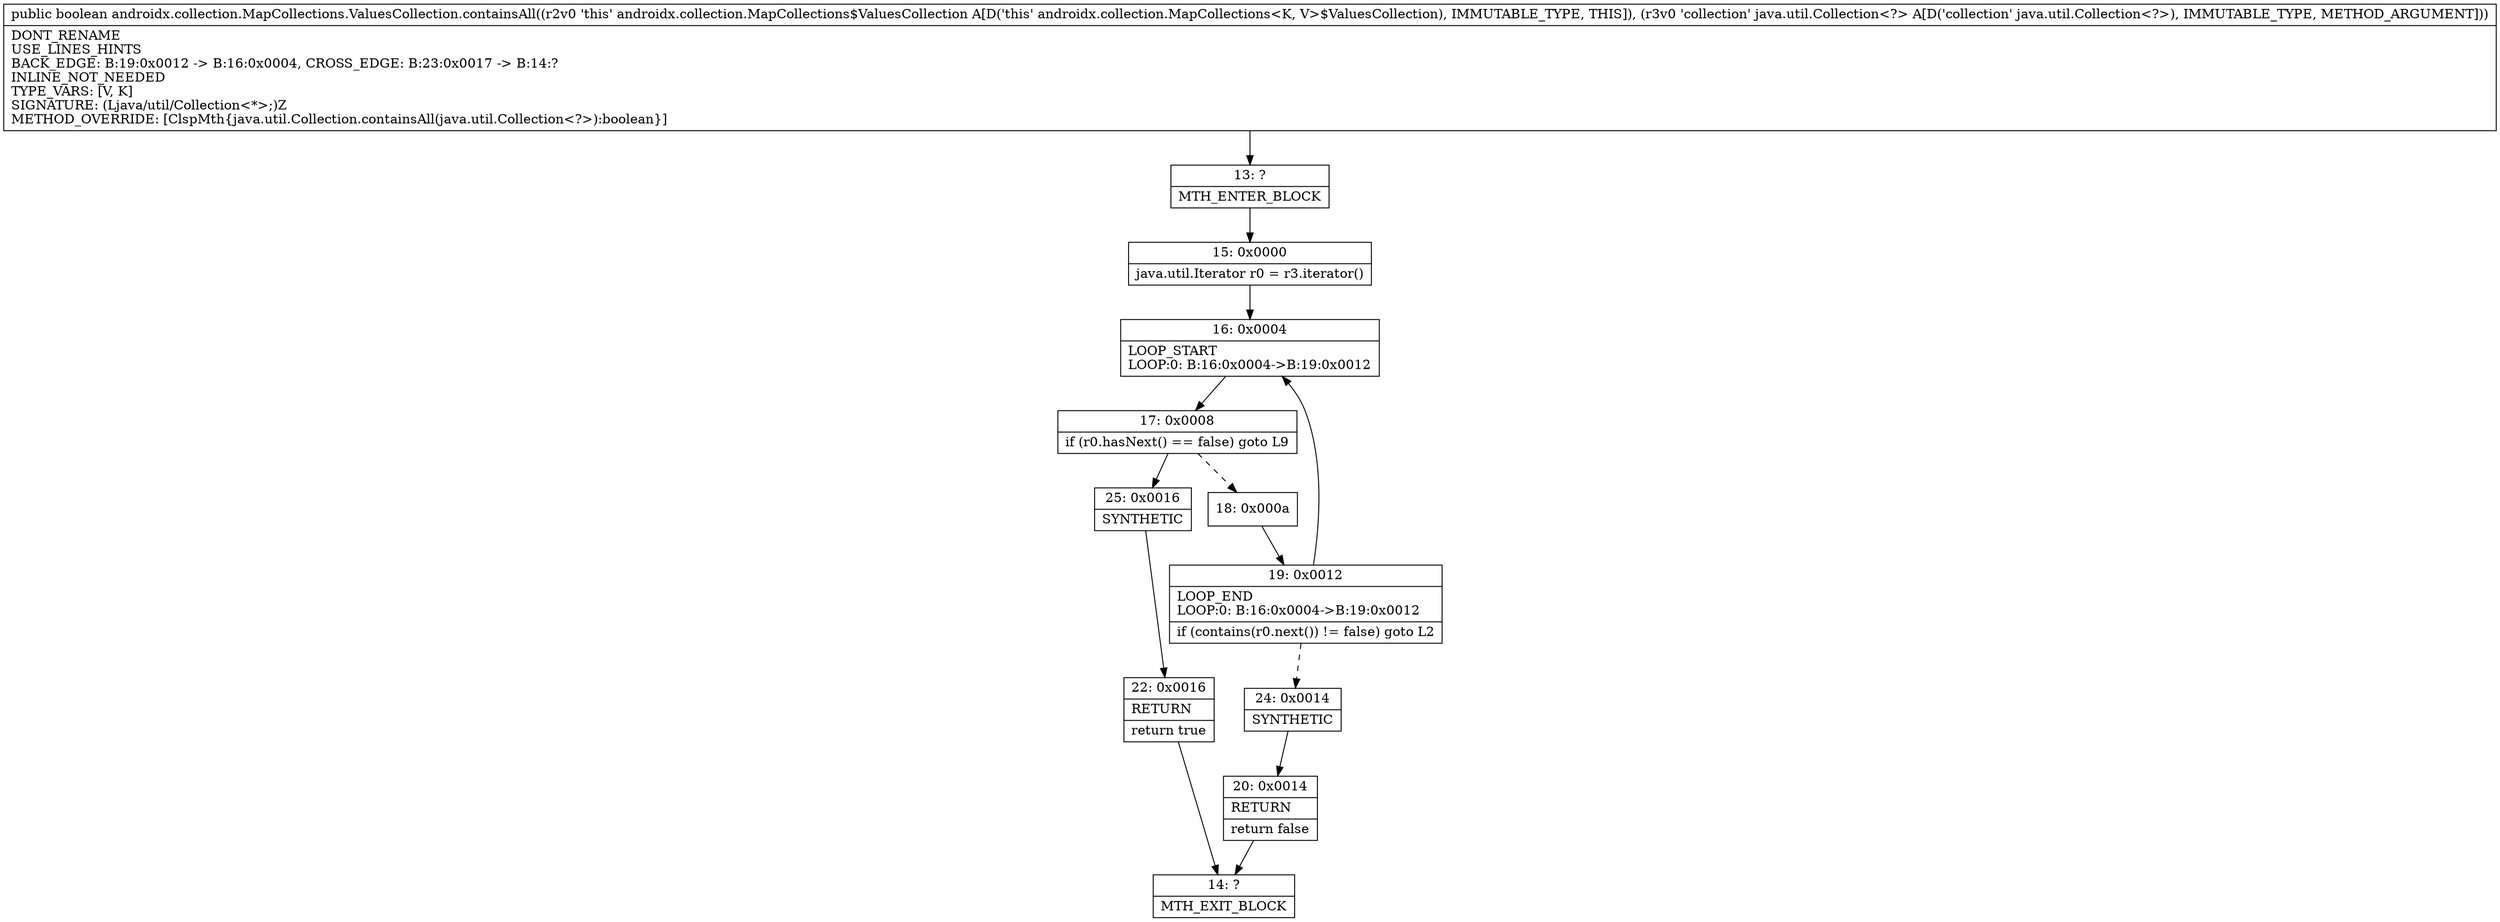 digraph "CFG forandroidx.collection.MapCollections.ValuesCollection.containsAll(Ljava\/util\/Collection;)Z" {
Node_13 [shape=record,label="{13\:\ ?|MTH_ENTER_BLOCK\l}"];
Node_15 [shape=record,label="{15\:\ 0x0000|java.util.Iterator r0 = r3.iterator()\l}"];
Node_16 [shape=record,label="{16\:\ 0x0004|LOOP_START\lLOOP:0: B:16:0x0004\-\>B:19:0x0012\l}"];
Node_17 [shape=record,label="{17\:\ 0x0008|if (r0.hasNext() == false) goto L9\l}"];
Node_18 [shape=record,label="{18\:\ 0x000a}"];
Node_19 [shape=record,label="{19\:\ 0x0012|LOOP_END\lLOOP:0: B:16:0x0004\-\>B:19:0x0012\l|if (contains(r0.next()) != false) goto L2\l}"];
Node_24 [shape=record,label="{24\:\ 0x0014|SYNTHETIC\l}"];
Node_20 [shape=record,label="{20\:\ 0x0014|RETURN\l|return false\l}"];
Node_14 [shape=record,label="{14\:\ ?|MTH_EXIT_BLOCK\l}"];
Node_25 [shape=record,label="{25\:\ 0x0016|SYNTHETIC\l}"];
Node_22 [shape=record,label="{22\:\ 0x0016|RETURN\l|return true\l}"];
MethodNode[shape=record,label="{public boolean androidx.collection.MapCollections.ValuesCollection.containsAll((r2v0 'this' androidx.collection.MapCollections$ValuesCollection A[D('this' androidx.collection.MapCollections\<K, V\>$ValuesCollection), IMMUTABLE_TYPE, THIS]), (r3v0 'collection' java.util.Collection\<?\> A[D('collection' java.util.Collection\<?\>), IMMUTABLE_TYPE, METHOD_ARGUMENT]))  | DONT_RENAME\lUSE_LINES_HINTS\lBACK_EDGE: B:19:0x0012 \-\> B:16:0x0004, CROSS_EDGE: B:23:0x0017 \-\> B:14:?\lINLINE_NOT_NEEDED\lTYPE_VARS: [V, K]\lSIGNATURE: (Ljava\/util\/Collection\<*\>;)Z\lMETHOD_OVERRIDE: [ClspMth\{java.util.Collection.containsAll(java.util.Collection\<?\>):boolean\}]\l}"];
MethodNode -> Node_13;Node_13 -> Node_15;
Node_15 -> Node_16;
Node_16 -> Node_17;
Node_17 -> Node_18[style=dashed];
Node_17 -> Node_25;
Node_18 -> Node_19;
Node_19 -> Node_16;
Node_19 -> Node_24[style=dashed];
Node_24 -> Node_20;
Node_20 -> Node_14;
Node_25 -> Node_22;
Node_22 -> Node_14;
}

